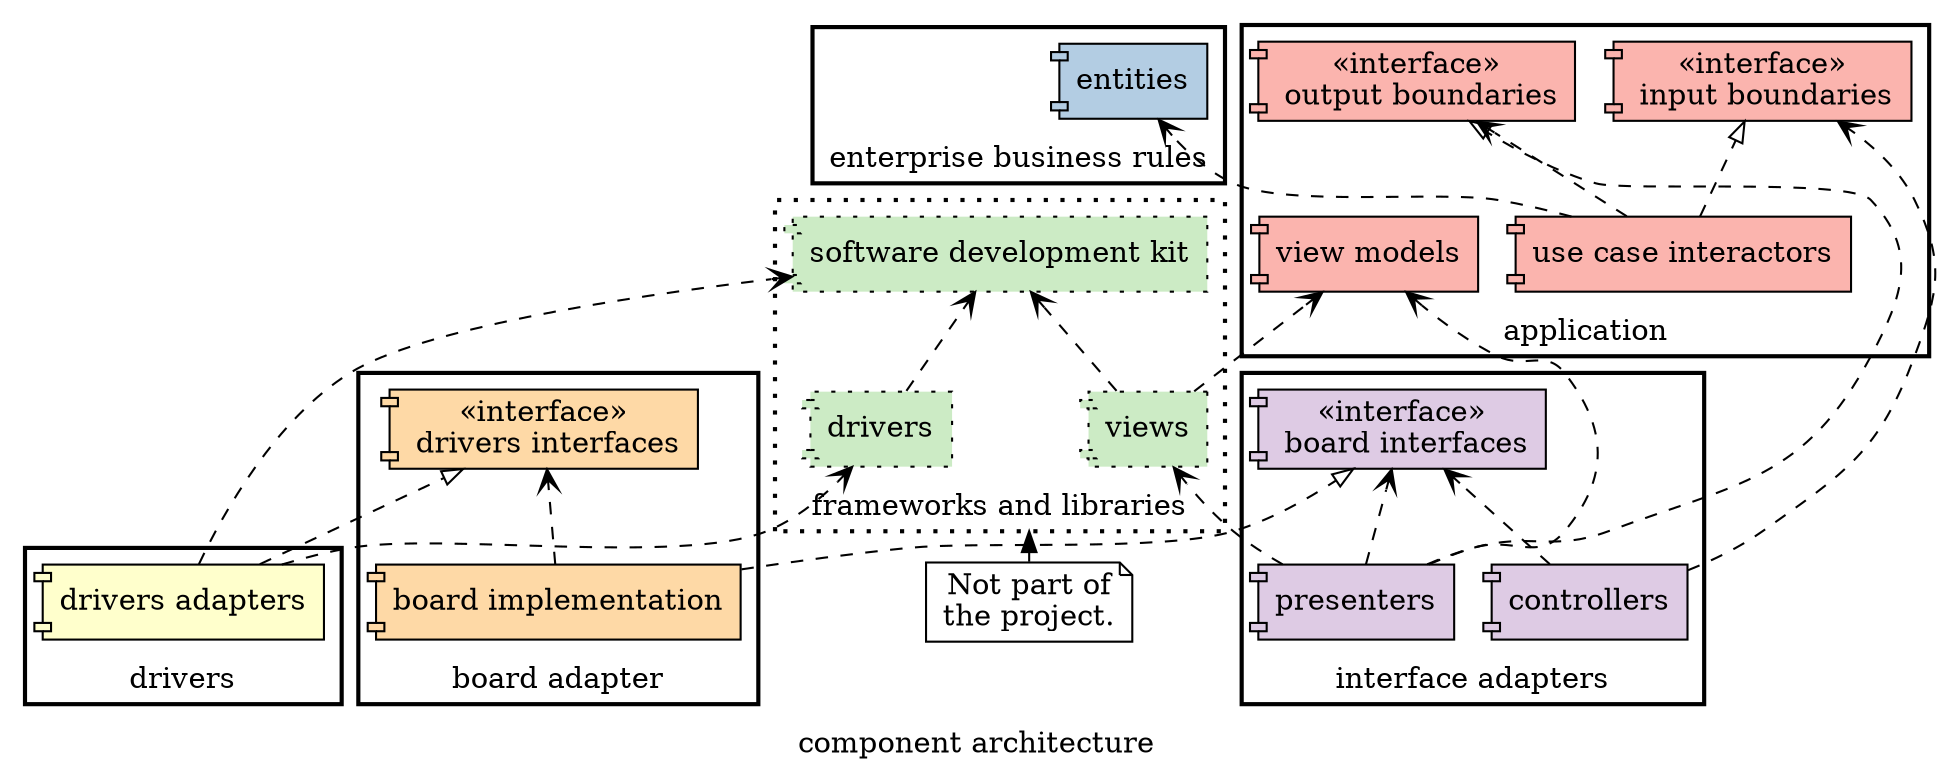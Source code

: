 digraph component_architecture {
  label="component architecture";
  compound=true;
  rankdir="BT";
  style="bold"
  
  node [shape="component"];
  node [colorscheme="pastel16"];
  
    {
        // package 'application'
        node [fillcolor="1", style="filled"];
        
        subgraph cluster_app {
            label = "application";
        
            output_boundaries [label="«interface»\n output boundaries"]
            use_cases [label="use case interactors"]
            input_boundaries [label="«interface»\n input boundaries"]
            view_models [label="view models"];
        }
    }
    
    {
        // package 'enterprise business rules'
        node [fillcolor="2", style="filled"];
        
        subgraph cluster_ebr {
            label = "enterprise business rules";
            
            entities;
        }
    }
  
    {
        // package 'frameworks and libraries'
        node [fillcolor="3", style="filled, dotted"];
        
        subgraph cluster_thirdparty {
            label = "frameworks and libraries";
            style="bold,dotted";
            thirdparty[shape=point style=invis];
           
            sdk [label="software development kit"]
            drivers [label="drivers"];
            views;
        }
    }
    
    n1 [label="Not part of\nthe project.", shape="note"]
    n1 -> thirdparty [lhead="cluster_thirdparty"];
  
    {
        // package 'interface adapters'
        node [fillcolor="4", style="filled"];
        
        subgraph cluster_ia {
            label = "interface adapters";
        
            controllers, presenters;
            board_interfaces [label="«interface»\n board interfaces"];
        };
    }
  
    {
        // package 'board adapter'
        node [fillcolor="5", style="filled"];
        
        subgraph cluster_board {
            label = "board adapter";
        
            driver_interface [label="«interface»\n drivers interfaces"]
            board_impl [label="board implementation"]
        }
    }
  
    {
        // package 'interface adapters'
        node [fillcolor="6", style="filled"];
        
        subgraph cluster_drivers_adapters {
            label = "drivers";
            drivers_adapters [label="drivers adapters"];
        
        };
    }

  
    {
        // associations
        edge [style="dashed"];
        {
            // dependencies
            edge [arrowhead="vee"];
            use_cases -> entities;
            use_cases -> output_boundaries;
            presenters -> board_interfaces;
            presenters -> view_models;
            presenters -> views;
            controllers -> input_boundaries;
            controllers -> board_interfaces;
            board_impl -> driver_interface;
            views -> view_models;
            drivers_adapters -> drivers;
            {views, drivers, drivers_adapters} -> sdk;
        }
        {
            // realizations
            edge [arrowhead="onormal"];
            use_cases -> input_boundaries;
            presenters -> output_boundaries;
            board_impl -> board_interfaces;
            drivers_adapters -> driver_interface;
        }
    }
}

